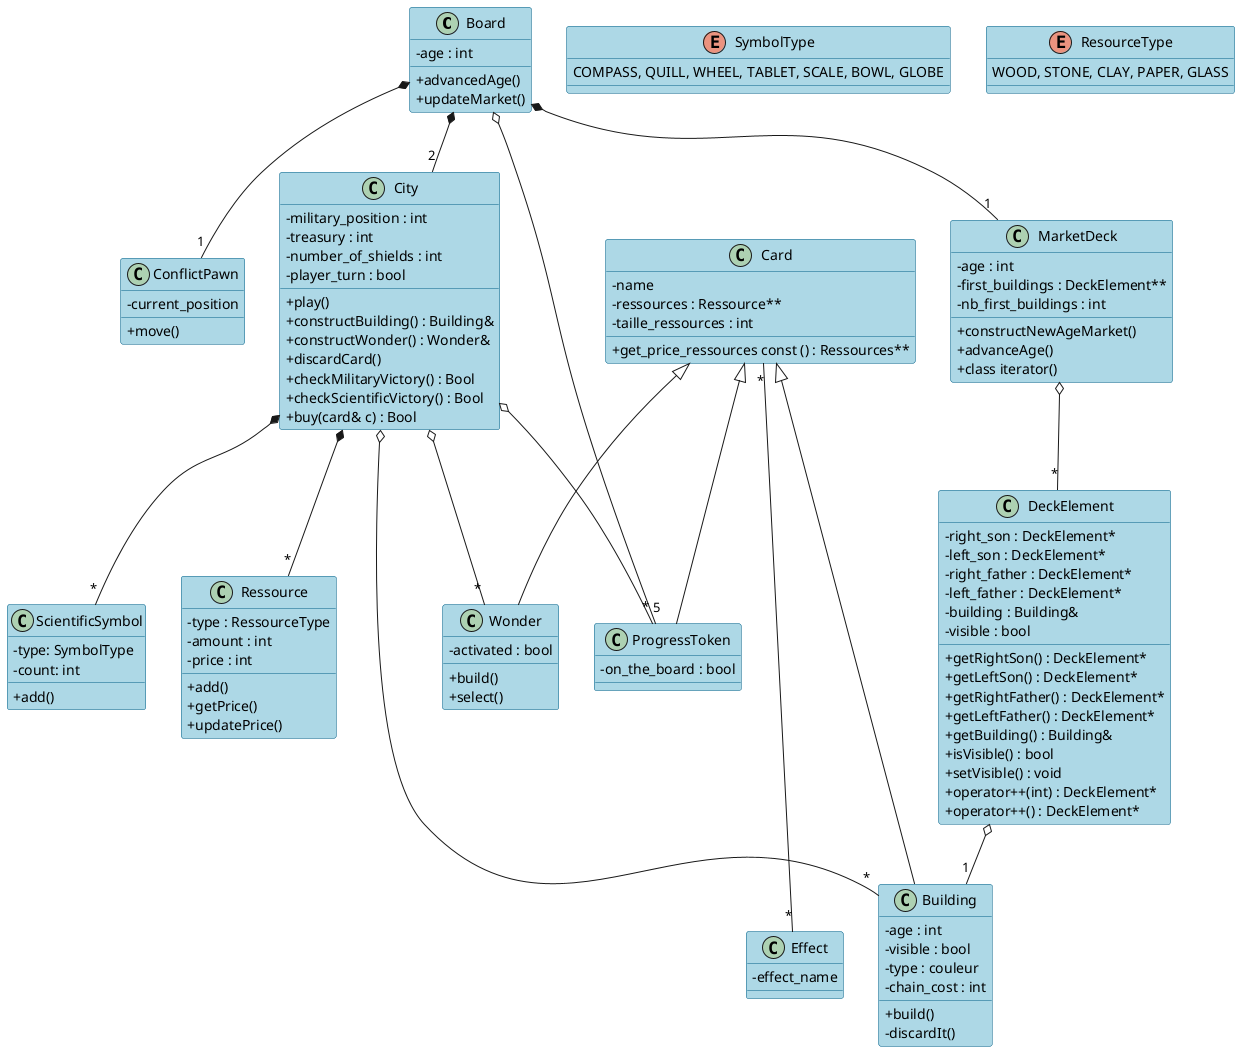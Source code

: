 @startuml
!define MyBackgroundColor #lightblue
!define MyBorderColor #005f87

skinparam class {
  BackgroundColor MyBackgroundColor
  BorderColor MyBorderColor
}
skinparam classAttributeIconSize 0


class Board {
  -age : int
  +advancedAge()
  +updateMarket()
}

class City{
 -military_position : int
  -treasury : int
  -number_of_shields : int
  -player_turn : bool
  +play()
  +constructBuilding() : Building&
  +constructWonder() : Wonder&
  +discardCard() 
  +checkMilitaryVictory() : Bool 
  +checkScientificVictory() : Bool 
  +buy(card& c) : Bool 
}

class ScientificSymbol{
  -type: SymbolType
  -count: int 
  
  +add()
}

class Card{
  -name
  -ressources : Ressource** 
  -taille_ressources : int 
  +get_price_ressources const () : Ressources** 
} 



class Building{
  -age : int 
  -visible : bool
  -type : couleur 
  -chain_cost : int 
  +build()
  -discardIt() 
  
  
}

class Wonder{
  -activated : bool
  
  +build()
  +select()
}

class ProgressToken{
  -on_the_board : bool
}

class ConflictPawn{
  -current_position
  
  +move()
}


class MarketDeck{
  -age : int
  -first_buildings : DeckElement**
  -nb_first_buildings : int
  +constructNewAgeMarket()
  +advanceAge()
  +class iterator()
}
class DeckElement{
  -right_son : DeckElement*
  -left_son : DeckElement*
  -right_father : DeckElement*
  -left_father : DeckElement*
  -building : Building&
  -visible : bool
  +getRightSon() : DeckElement*
  +getLeftSon() : DeckElement*
  +getRightFather() : DeckElement*
  +getLeftFather() : DeckElement*
  +getBuilding() : Building&
  +isVisible() : bool
  +setVisible() : void
  +operator++(int) : DeckElement*
  +operator++() : DeckElement*
}

class Ressource{
  -type : RessourceType
  -amount : int
  -price : int
  
  +add()
  +getPrice()
  +updatePrice()
}
class Effect{
    -effect_name
}

/'
class InstantReplaying{
  +apply()
}

class AdversaryPaysMoneyToBank{
  +apply()
}
class AddVictoryPoint{
  +apply()
}

class MoveConflictPawn{
  +apply()
}
class AddRessource{
  +apply()
}

class DiscardAdversaryBrownCard{
  +apply()
}

class AddRessourceChoice{
  +apply()
}
class BuildOneDiscardedBuilding{
  +apply()
}
class ChooseOneProgressTokenWithinThreeDiscarded{
  +apply()
}

class EarnFourMoneyPerBuildingChaining{
  +apply()
}

class NewWondersHaveInstantReplaying{
  +apply()
}

class MoveConflictPawnOneMorePerNewRed{
  +apply()
}

class EarnThreeVictoryPointsPerProgressTokenAtEndGame{
  +apply()
}

class TakeScientificSymbol{
  +apply()
}

class TakeAdversaryTradeMoney{
  +apply()
}

class WonderCostReducedByX{
  +apply()
}



class EarnXMoneyPerMostAtConstruct{
  +apply()
}

class EarnXMoneyPerWonderAtConstruct{
  +apply()
}

class EarnXVictoryPointPerMostWonderAtEndGame{
  +apply()
}

class EarnXVictoryPointPerGoldAndBrownMostAtEndGame{
  +apply()
}

class EarnXVictoryPointPerThingMostAtEndGame{
  -thing
  +apply()
}

class ChangeMarketRule{
  +apply()
}'/


enum SymbolType {
    COMPASS, QUILL, WHEEL, TABLET, SCALE, BOWL, GLOBE
}

enum ResourceType {
    WOOD, STONE, CLAY, PAPER, GLASS
}

Board *-- "2" City
Board o-- "5" ProgressToken 
Board *-- "1" MarketDeck
Board *-- "1" ConflictPawn

MarketDeck o-- "*" DeckElement

DeckElement o-- "1" Building
/'Effect <|--  AddRessourceChoice
Effect <|--  ChangeMarketRule
Effect <|--  EarnXVictoryPointPerThingMostAtEndGame
Effect <|--  EarnXVictoryPointPerGoldAndBrownMostAtEndGame
Effect <|--  EarnXVictoryPointPerMostWonderAtEndGame
Effect <|--  EarnXMoneyPerWonderAtConstruct
Effect <|--  EarnXMoneyPerMostAtConstruct
Effect <|--  WonderCostReducedByX
Effect <|--  TakeAdversaryTradeMoney
Effect <|--  TakeScientificSymbol
Effect <|--  EarnThreeVictoryPointsPerProgressTokenAtEndGame
Effect <|--  MoveConflictPawnOneMorePerNewRed
Effect <|--  NewWondersHaveInstantReplaying
Effect <|--  EarnFourMoneyPerBuildingChaining
Effect <|--  ChooseOneProgressTokenWithinThreeDiscarded
Effect <|--  BuildOneDiscardedBuilding
Effect <|--  DiscardAdversaryBrownCard
Effect <|--  AddRessource
Effect <|--  MoveConflictPawn
Effect <|--  AddVictoryPoint
Effect <|--  AdversaryPaysMoneyToBank
Effect <|--  InstantReplaying'/
Card "*" --- "*" Effect
Card <|-- Building
Card <|-- Wonder
Card <|-- ProgressToken

City o-- "*" Building
City o-- "*" Wonder
City o-- "*" ProgressToken
City *-- "*" ScientificSymbol
City *-- "*" Ressource



@enduml
